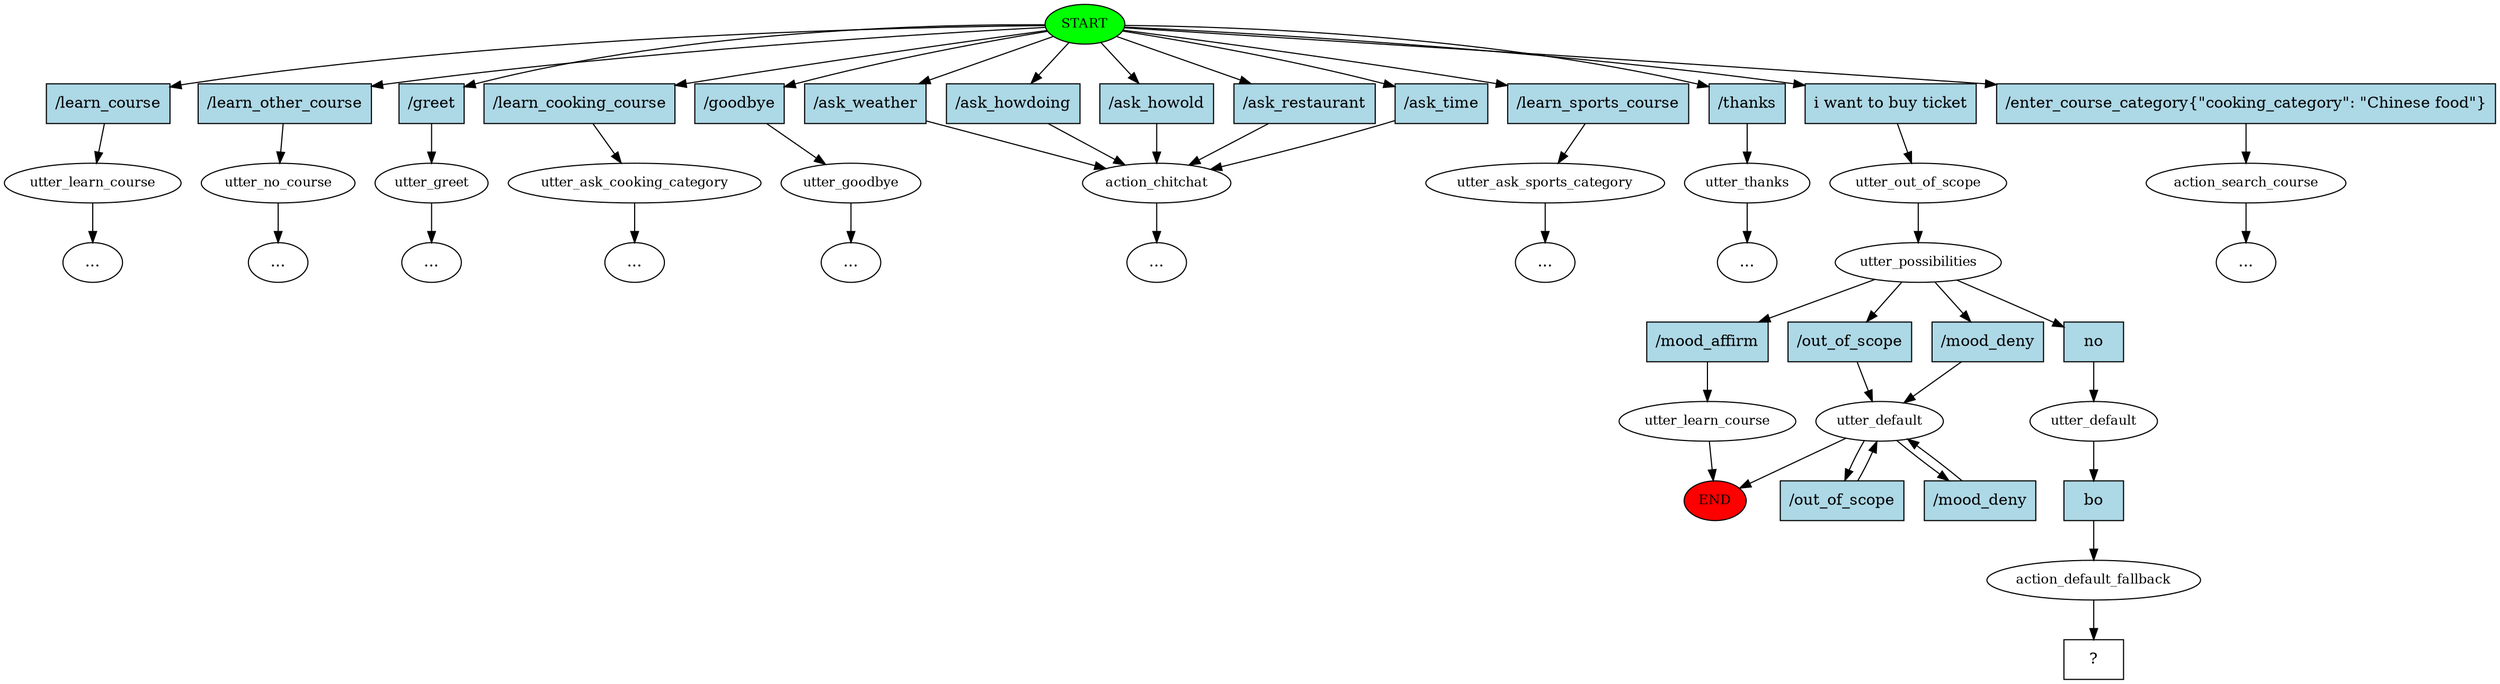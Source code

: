 digraph  {
0 [class="start active", fillcolor=green, fontsize=12, label=START, style=filled];
"-1" [class=end, fillcolor=red, fontsize=12, label=END, style=filled];
1 [class="", fontsize=12, label=utter_learn_course];
2 [class="", fontsize=12, label=utter_no_course];
"-7" [class=ellipsis, label="..."];
7 [class="", fontsize=12, label=utter_greet];
9 [class="", fontsize=12, label=utter_ask_cooking_category];
"-11" [class=ellipsis, label="..."];
12 [class="", fontsize=12, label=utter_goodbye];
"-14" [class=ellipsis, label="..."];
13 [class="", fontsize=12, label=action_chitchat];
"-19" [class=ellipsis, label="..."];
19 [class="", fontsize=12, label=utter_ask_sports_category];
"-21" [class=ellipsis, label="..."];
"-46" [class=ellipsis, label="..."];
45 [class="", fontsize=12, label=utter_thanks];
"-47" [class=ellipsis, label="..."];
46 [class=active, fontsize=12, label=utter_out_of_scope];
47 [class=active, fontsize=12, label=utter_possibilities];
48 [class="", fontsize=12, label=utter_learn_course];
51 [class="", fontsize=12, label=utter_default];
"-48" [class=ellipsis, label="..."];
72 [class="", fontsize=12, label=action_search_course];
"-49" [class=ellipsis, label="..."];
75 [class=active, fontsize=12, label=utter_default];
76 [class=active, fontsize=12, label=action_default_fallback];
77 [class="intent dashed active", label="  ?  ", shape=rect];
78 [class=intent, fillcolor=lightblue, label="/learn_course", shape=rect, style=filled];
79 [class=intent, fillcolor=lightblue, label="/learn_other_course", shape=rect, style=filled];
80 [class=intent, fillcolor=lightblue, label="/greet", shape=rect, style=filled];
81 [class=intent, fillcolor=lightblue, label="/learn_cooking_course", shape=rect, style=filled];
82 [class=intent, fillcolor=lightblue, label="/goodbye", shape=rect, style=filled];
83 [class=intent, fillcolor=lightblue, label="/ask_weather", shape=rect, style=filled];
84 [class=intent, fillcolor=lightblue, label="/ask_howdoing", shape=rect, style=filled];
85 [class=intent, fillcolor=lightblue, label="/ask_howold", shape=rect, style=filled];
86 [class=intent, fillcolor=lightblue, label="/ask_restaurant", shape=rect, style=filled];
87 [class=intent, fillcolor=lightblue, label="/ask_time", shape=rect, style=filled];
88 [class=intent, fillcolor=lightblue, label="/learn_sports_course", shape=rect, style=filled];
89 [class=intent, fillcolor=lightblue, label="/thanks", shape=rect, style=filled];
90 [class="intent active", fillcolor=lightblue, label="i want to buy ticket", shape=rect, style=filled];
91 [class=intent, fillcolor=lightblue, label="/enter_course_category{\"cooking_category\": \"Chinese food\"}", shape=rect, style=filled];
92 [class=intent, fillcolor=lightblue, label="/mood_affirm", shape=rect, style=filled];
93 [class=intent, fillcolor=lightblue, label="/out_of_scope", shape=rect, style=filled];
94 [class=intent, fillcolor=lightblue, label="/mood_deny", shape=rect, style=filled];
95 [class="intent active", fillcolor=lightblue, label=no, shape=rect, style=filled];
96 [class=intent, fillcolor=lightblue, label="/out_of_scope", shape=rect, style=filled];
97 [class=intent, fillcolor=lightblue, label="/mood_deny", shape=rect, style=filled];
98 [class="intent active", fillcolor=lightblue, label=bo, shape=rect, style=filled];
0 -> 78  [class="", key=0];
0 -> 79  [class="", key=0];
0 -> 80  [class="", key=0];
0 -> 81  [class="", key=0];
0 -> 82  [class="", key=0];
0 -> 83  [class="", key=0];
0 -> 84  [class="", key=0];
0 -> 85  [class="", key=0];
0 -> 86  [class="", key=0];
0 -> 87  [class="", key=0];
0 -> 88  [class="", key=0];
0 -> 89  [class="", key=0];
0 -> 90  [class=active, key=0];
0 -> 91  [class="", key=0];
1 -> "-48"  [class="", key=NONE, label=""];
2 -> "-7"  [class="", key=NONE, label=""];
7 -> "-46"  [class="", key=NONE, label=""];
9 -> "-11"  [class="", key=NONE, label=""];
12 -> "-14"  [class="", key=NONE, label=""];
13 -> "-19"  [class="", key=NONE, label=""];
19 -> "-21"  [class="", key=NONE, label=""];
45 -> "-47"  [class="", key=NONE, label=""];
46 -> 47  [class=active, key=NONE, label=""];
47 -> 92  [class="", key=0];
47 -> 93  [class="", key=0];
47 -> 94  [class="", key=0];
47 -> 95  [class=active, key=0];
48 -> "-1"  [class="", key=NONE, label=""];
51 -> "-1"  [class="", key=NONE, label=""];
51 -> 96  [class="", key=0];
51 -> 97  [class="", key=0];
72 -> "-49"  [class="", key=NONE, label=""];
75 -> 98  [class=active, key=0];
76 -> 77  [class=active, key=NONE, label=""];
78 -> 1  [class="", key=0];
79 -> 2  [class="", key=0];
80 -> 7  [class="", key=0];
81 -> 9  [class="", key=0];
82 -> 12  [class="", key=0];
83 -> 13  [class="", key=0];
84 -> 13  [class="", key=0];
85 -> 13  [class="", key=0];
86 -> 13  [class="", key=0];
87 -> 13  [class="", key=0];
88 -> 19  [class="", key=0];
89 -> 45  [class="", key=0];
90 -> 46  [class=active, key=0];
91 -> 72  [class="", key=0];
92 -> 48  [class="", key=0];
93 -> 51  [class="", key=0];
94 -> 51  [class="", key=0];
95 -> 75  [class=active, key=0];
96 -> 51  [class="", key=0];
97 -> 51  [class="", key=0];
98 -> 76  [class=active, key=0];
}
